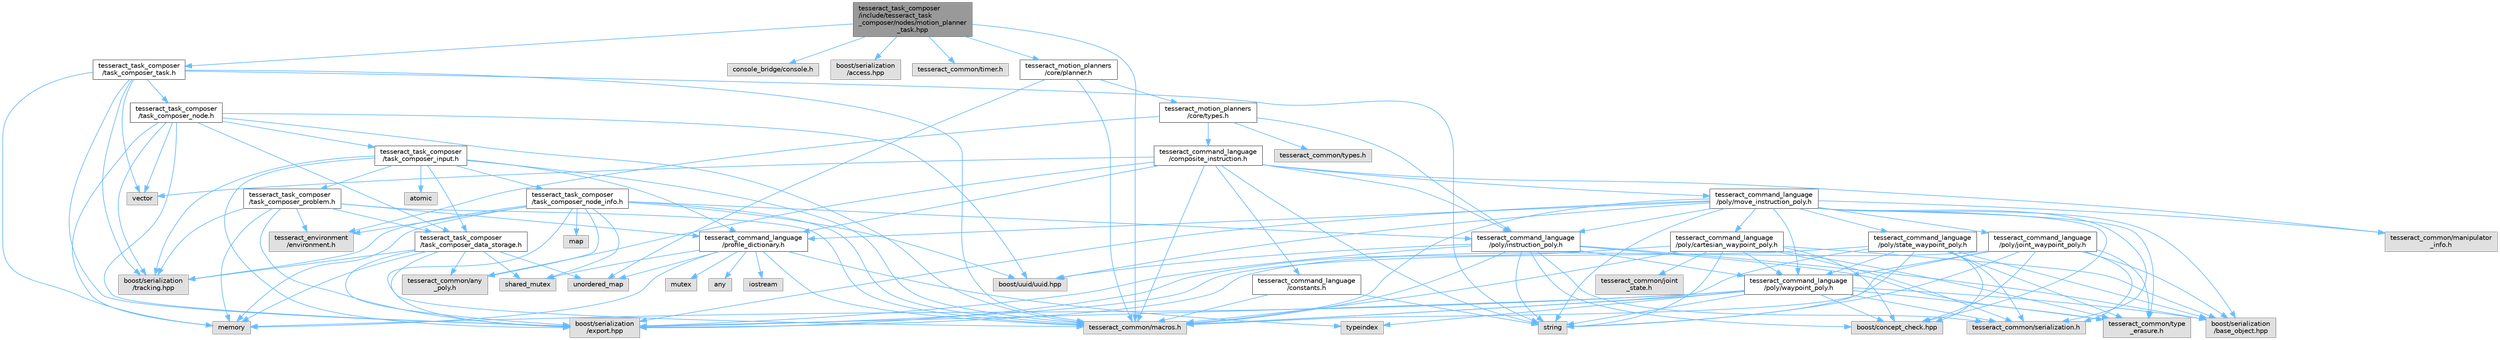 digraph "tesseract_task_composer/include/tesseract_task_composer/nodes/motion_planner_task.hpp"
{
 // LATEX_PDF_SIZE
  bgcolor="transparent";
  edge [fontname=Helvetica,fontsize=10,labelfontname=Helvetica,labelfontsize=10];
  node [fontname=Helvetica,fontsize=10,shape=box,height=0.2,width=0.4];
  Node1 [label="tesseract_task_composer\l/include/tesseract_task\l_composer/nodes/motion_planner\l_task.hpp",height=0.2,width=0.4,color="gray40", fillcolor="grey60", style="filled", fontcolor="black",tooltip=" "];
  Node1 -> Node2 [color="steelblue1",style="solid"];
  Node2 [label="tesseract_common/macros.h",height=0.2,width=0.4,color="grey60", fillcolor="#E0E0E0", style="filled",tooltip=" "];
  Node1 -> Node3 [color="steelblue1",style="solid"];
  Node3 [label="console_bridge/console.h",height=0.2,width=0.4,color="grey60", fillcolor="#E0E0E0", style="filled",tooltip=" "];
  Node1 -> Node4 [color="steelblue1",style="solid"];
  Node4 [label="boost/serialization\l/access.hpp",height=0.2,width=0.4,color="grey60", fillcolor="#E0E0E0", style="filled",tooltip=" "];
  Node1 -> Node5 [color="steelblue1",style="solid"];
  Node5 [label="tesseract_common/timer.h",height=0.2,width=0.4,color="grey60", fillcolor="#E0E0E0", style="filled",tooltip=" "];
  Node1 -> Node6 [color="steelblue1",style="solid"];
  Node6 [label="tesseract_task_composer\l/task_composer_task.h",height=0.2,width=0.4,color="grey40", fillcolor="white", style="filled",URL="$da/d71/task__composer__task_8h.html",tooltip="A task in the pipeline."];
  Node6 -> Node2 [color="steelblue1",style="solid"];
  Node6 -> Node7 [color="steelblue1",style="solid"];
  Node7 [label="string",height=0.2,width=0.4,color="grey60", fillcolor="#E0E0E0", style="filled",tooltip=" "];
  Node6 -> Node8 [color="steelblue1",style="solid"];
  Node8 [label="vector",height=0.2,width=0.4,color="grey60", fillcolor="#E0E0E0", style="filled",tooltip=" "];
  Node6 -> Node9 [color="steelblue1",style="solid"];
  Node9 [label="memory",height=0.2,width=0.4,color="grey60", fillcolor="#E0E0E0", style="filled",tooltip=" "];
  Node6 -> Node10 [color="steelblue1",style="solid"];
  Node10 [label="tesseract_task_composer\l/task_composer_node.h",height=0.2,width=0.4,color="grey40", fillcolor="white", style="filled",URL="$da/dbe/task__composer__node_8h.html",tooltip="A node in the pipeline."];
  Node10 -> Node2 [color="steelblue1",style="solid"];
  Node10 -> Node9 [color="steelblue1",style="solid"];
  Node10 -> Node8 [color="steelblue1",style="solid"];
  Node10 -> Node11 [color="steelblue1",style="solid"];
  Node11 [label="boost/uuid/uuid.hpp",height=0.2,width=0.4,color="grey60", fillcolor="#E0E0E0", style="filled",tooltip=" "];
  Node10 -> Node12 [color="steelblue1",style="solid"];
  Node12 [label="tesseract_task_composer\l/task_composer_input.h",height=0.2,width=0.4,color="grey40", fillcolor="white", style="filled",URL="$db/ddf/task__composer__input_8h.html",tooltip="The input data structure to the pipeline."];
  Node12 -> Node2 [color="steelblue1",style="solid"];
  Node12 -> Node13 [color="steelblue1",style="solid"];
  Node13 [label="atomic",height=0.2,width=0.4,color="grey60", fillcolor="#E0E0E0", style="filled",tooltip=" "];
  Node12 -> Node14 [color="steelblue1",style="solid"];
  Node14 [label="tesseract_command_language\l/profile_dictionary.h",height=0.2,width=0.4,color="grey40", fillcolor="white", style="filled",URL="$dd/dd6/profile__dictionary_8h.html",tooltip="This is a profile dictionary for storing all profiles."];
  Node14 -> Node2 [color="steelblue1",style="solid"];
  Node14 -> Node15 [color="steelblue1",style="solid"];
  Node15 [label="any",height=0.2,width=0.4,color="grey60", fillcolor="#E0E0E0", style="filled",tooltip=" "];
  Node14 -> Node16 [color="steelblue1",style="solid"];
  Node16 [label="iostream",height=0.2,width=0.4,color="grey60", fillcolor="#E0E0E0", style="filled",tooltip=" "];
  Node14 -> Node17 [color="steelblue1",style="solid"];
  Node17 [label="typeindex",height=0.2,width=0.4,color="grey60", fillcolor="#E0E0E0", style="filled",tooltip=" "];
  Node14 -> Node18 [color="steelblue1",style="solid"];
  Node18 [label="unordered_map",height=0.2,width=0.4,color="grey60", fillcolor="#E0E0E0", style="filled",tooltip=" "];
  Node14 -> Node9 [color="steelblue1",style="solid"];
  Node14 -> Node19 [color="steelblue1",style="solid"];
  Node19 [label="mutex",height=0.2,width=0.4,color="grey60", fillcolor="#E0E0E0", style="filled",tooltip=" "];
  Node14 -> Node20 [color="steelblue1",style="solid"];
  Node20 [label="shared_mutex",height=0.2,width=0.4,color="grey60", fillcolor="#E0E0E0", style="filled",tooltip=" "];
  Node12 -> Node21 [color="steelblue1",style="solid"];
  Node21 [label="tesseract_task_composer\l/task_composer_data_storage.h",height=0.2,width=0.4,color="grey40", fillcolor="white", style="filled",URL="$dc/dc5/task__composer__data__storage_8h.html",tooltip="Data storage used when executing the pipeline."];
  Node21 -> Node2 [color="steelblue1",style="solid"];
  Node21 -> Node9 [color="steelblue1",style="solid"];
  Node21 -> Node18 [color="steelblue1",style="solid"];
  Node21 -> Node20 [color="steelblue1",style="solid"];
  Node21 -> Node22 [color="steelblue1",style="solid"];
  Node22 [label="tesseract_common/any\l_poly.h",height=0.2,width=0.4,color="grey60", fillcolor="#E0E0E0", style="filled",tooltip=" "];
  Node21 -> Node23 [color="steelblue1",style="solid"];
  Node23 [label="boost/serialization\l/export.hpp",height=0.2,width=0.4,color="grey60", fillcolor="#E0E0E0", style="filled",tooltip=" "];
  Node21 -> Node24 [color="steelblue1",style="solid"];
  Node24 [label="boost/serialization\l/tracking.hpp",height=0.2,width=0.4,color="grey60", fillcolor="#E0E0E0", style="filled",tooltip=" "];
  Node12 -> Node25 [color="steelblue1",style="solid"];
  Node25 [label="tesseract_task_composer\l/task_composer_node_info.h",height=0.2,width=0.4,color="grey40", fillcolor="white", style="filled",URL="$d7/d2c/task__composer__node__info_8h.html",tooltip="Task composer node info."];
  Node25 -> Node2 [color="steelblue1",style="solid"];
  Node25 -> Node9 [color="steelblue1",style="solid"];
  Node25 -> Node20 [color="steelblue1",style="solid"];
  Node25 -> Node26 [color="steelblue1",style="solid"];
  Node26 [label="map",height=0.2,width=0.4,color="grey60", fillcolor="#E0E0E0", style="filled",tooltip=" "];
  Node25 -> Node11 [color="steelblue1",style="solid"];
  Node25 -> Node27 [color="steelblue1",style="solid"];
  Node27 [label="tesseract_environment\l/environment.h",height=0.2,width=0.4,color="grey60", fillcolor="#E0E0E0", style="filled",tooltip=" "];
  Node25 -> Node28 [color="steelblue1",style="solid"];
  Node28 [label="tesseract_command_language\l/poly/instruction_poly.h",height=0.2,width=0.4,color="grey40", fillcolor="white", style="filled",URL="$d1/db1/instruction__poly_8h.html",tooltip=" "];
  Node28 -> Node2 [color="steelblue1",style="solid"];
  Node28 -> Node7 [color="steelblue1",style="solid"];
  Node28 -> Node29 [color="steelblue1",style="solid"];
  Node29 [label="boost/serialization\l/base_object.hpp",height=0.2,width=0.4,color="grey60", fillcolor="#E0E0E0", style="filled",tooltip=" "];
  Node28 -> Node23 [color="steelblue1",style="solid"];
  Node28 -> Node30 [color="steelblue1",style="solid"];
  Node30 [label="boost/concept_check.hpp",height=0.2,width=0.4,color="grey60", fillcolor="#E0E0E0", style="filled",tooltip=" "];
  Node28 -> Node11 [color="steelblue1",style="solid"];
  Node28 -> Node31 [color="steelblue1",style="solid"];
  Node31 [label="tesseract_command_language\l/poly/waypoint_poly.h",height=0.2,width=0.4,color="grey40", fillcolor="white", style="filled",URL="$d3/dc4/waypoint__poly_8h.html",tooltip=" "];
  Node31 -> Node2 [color="steelblue1",style="solid"];
  Node31 -> Node9 [color="steelblue1",style="solid"];
  Node31 -> Node7 [color="steelblue1",style="solid"];
  Node31 -> Node17 [color="steelblue1",style="solid"];
  Node31 -> Node29 [color="steelblue1",style="solid"];
  Node31 -> Node23 [color="steelblue1",style="solid"];
  Node31 -> Node30 [color="steelblue1",style="solid"];
  Node31 -> Node32 [color="steelblue1",style="solid"];
  Node32 [label="tesseract_common/serialization.h",height=0.2,width=0.4,color="grey60", fillcolor="#E0E0E0", style="filled",tooltip=" "];
  Node31 -> Node33 [color="steelblue1",style="solid"];
  Node33 [label="tesseract_common/type\l_erasure.h",height=0.2,width=0.4,color="grey60", fillcolor="#E0E0E0", style="filled",tooltip=" "];
  Node28 -> Node32 [color="steelblue1",style="solid"];
  Node28 -> Node33 [color="steelblue1",style="solid"];
  Node25 -> Node22 [color="steelblue1",style="solid"];
  Node25 -> Node23 [color="steelblue1",style="solid"];
  Node25 -> Node24 [color="steelblue1",style="solid"];
  Node12 -> Node34 [color="steelblue1",style="solid"];
  Node34 [label="tesseract_task_composer\l/task_composer_problem.h",height=0.2,width=0.4,color="grey40", fillcolor="white", style="filled",URL="$d7/d6d/task__composer__problem_8h.html",tooltip="A task composer server problem."];
  Node34 -> Node2 [color="steelblue1",style="solid"];
  Node34 -> Node9 [color="steelblue1",style="solid"];
  Node34 -> Node27 [color="steelblue1",style="solid"];
  Node34 -> Node14 [color="steelblue1",style="solid"];
  Node34 -> Node21 [color="steelblue1",style="solid"];
  Node34 -> Node23 [color="steelblue1",style="solid"];
  Node34 -> Node24 [color="steelblue1",style="solid"];
  Node12 -> Node23 [color="steelblue1",style="solid"];
  Node12 -> Node24 [color="steelblue1",style="solid"];
  Node10 -> Node21 [color="steelblue1",style="solid"];
  Node10 -> Node23 [color="steelblue1",style="solid"];
  Node10 -> Node24 [color="steelblue1",style="solid"];
  Node6 -> Node23 [color="steelblue1",style="solid"];
  Node6 -> Node24 [color="steelblue1",style="solid"];
  Node1 -> Node35 [color="steelblue1",style="solid"];
  Node35 [label="tesseract_motion_planners\l/core/planner.h",height=0.2,width=0.4,color="grey40", fillcolor="white", style="filled",URL="$d7/d8c/planner_8h.html",tooltip="Planner Interface Class."];
  Node35 -> Node2 [color="steelblue1",style="solid"];
  Node35 -> Node18 [color="steelblue1",style="solid"];
  Node35 -> Node36 [color="steelblue1",style="solid"];
  Node36 [label="tesseract_motion_planners\l/core/types.h",height=0.2,width=0.4,color="grey40", fillcolor="white", style="filled",URL="$d1/d6d/tesseract__motion__planners_2core_2include_2tesseract__motion__planners_2core_2types_8h.html",tooltip=" "];
  Node36 -> Node27 [color="steelblue1",style="solid"];
  Node36 -> Node37 [color="steelblue1",style="solid"];
  Node37 [label="tesseract_common/types.h",height=0.2,width=0.4,color="grey60", fillcolor="#E0E0E0", style="filled",tooltip=" "];
  Node36 -> Node28 [color="steelblue1",style="solid"];
  Node36 -> Node38 [color="steelblue1",style="solid"];
  Node38 [label="tesseract_command_language\l/composite_instruction.h",height=0.2,width=0.4,color="grey40", fillcolor="white", style="filled",URL="$d5/df7/composite__instruction_8h.html",tooltip=" "];
  Node38 -> Node2 [color="steelblue1",style="solid"];
  Node38 -> Node8 [color="steelblue1",style="solid"];
  Node38 -> Node7 [color="steelblue1",style="solid"];
  Node38 -> Node28 [color="steelblue1",style="solid"];
  Node38 -> Node39 [color="steelblue1",style="solid"];
  Node39 [label="tesseract_command_language\l/poly/move_instruction_poly.h",height=0.2,width=0.4,color="grey40", fillcolor="white", style="filled",URL="$dc/df1/move__instruction__poly_8h.html",tooltip="The move instruction interface."];
  Node39 -> Node2 [color="steelblue1",style="solid"];
  Node39 -> Node7 [color="steelblue1",style="solid"];
  Node39 -> Node29 [color="steelblue1",style="solid"];
  Node39 -> Node23 [color="steelblue1",style="solid"];
  Node39 -> Node30 [color="steelblue1",style="solid"];
  Node39 -> Node11 [color="steelblue1",style="solid"];
  Node39 -> Node28 [color="steelblue1",style="solid"];
  Node39 -> Node40 [color="steelblue1",style="solid"];
  Node40 [label="tesseract_command_language\l/poly/cartesian_waypoint_poly.h",height=0.2,width=0.4,color="grey40", fillcolor="white", style="filled",URL="$d7/df9/cartesian__waypoint__poly_8h.html",tooltip="The cartesian waypoint interface."];
  Node40 -> Node2 [color="steelblue1",style="solid"];
  Node40 -> Node7 [color="steelblue1",style="solid"];
  Node40 -> Node29 [color="steelblue1",style="solid"];
  Node40 -> Node23 [color="steelblue1",style="solid"];
  Node40 -> Node30 [color="steelblue1",style="solid"];
  Node40 -> Node31 [color="steelblue1",style="solid"];
  Node40 -> Node41 [color="steelblue1",style="solid"];
  Node41 [label="tesseract_common/joint\l_state.h",height=0.2,width=0.4,color="grey60", fillcolor="#E0E0E0", style="filled",tooltip=" "];
  Node40 -> Node32 [color="steelblue1",style="solid"];
  Node40 -> Node33 [color="steelblue1",style="solid"];
  Node39 -> Node42 [color="steelblue1",style="solid"];
  Node42 [label="tesseract_command_language\l/poly/joint_waypoint_poly.h",height=0.2,width=0.4,color="grey40", fillcolor="white", style="filled",URL="$d1/d66/joint__waypoint__poly_8h.html",tooltip="The joint waypoint interface."];
  Node42 -> Node2 [color="steelblue1",style="solid"];
  Node42 -> Node7 [color="steelblue1",style="solid"];
  Node42 -> Node29 [color="steelblue1",style="solid"];
  Node42 -> Node23 [color="steelblue1",style="solid"];
  Node42 -> Node30 [color="steelblue1",style="solid"];
  Node42 -> Node31 [color="steelblue1",style="solid"];
  Node42 -> Node32 [color="steelblue1",style="solid"];
  Node42 -> Node33 [color="steelblue1",style="solid"];
  Node39 -> Node43 [color="steelblue1",style="solid"];
  Node43 [label="tesseract_command_language\l/poly/state_waypoint_poly.h",height=0.2,width=0.4,color="grey40", fillcolor="white", style="filled",URL="$d7/d22/state__waypoint__poly_8h.html",tooltip="The state waypoint interface."];
  Node43 -> Node2 [color="steelblue1",style="solid"];
  Node43 -> Node7 [color="steelblue1",style="solid"];
  Node43 -> Node29 [color="steelblue1",style="solid"];
  Node43 -> Node23 [color="steelblue1",style="solid"];
  Node43 -> Node30 [color="steelblue1",style="solid"];
  Node43 -> Node31 [color="steelblue1",style="solid"];
  Node43 -> Node32 [color="steelblue1",style="solid"];
  Node43 -> Node33 [color="steelblue1",style="solid"];
  Node39 -> Node31 [color="steelblue1",style="solid"];
  Node39 -> Node14 [color="steelblue1",style="solid"];
  Node39 -> Node44 [color="steelblue1",style="solid"];
  Node44 [label="tesseract_common/manipulator\l_info.h",height=0.2,width=0.4,color="grey60", fillcolor="#E0E0E0", style="filled",tooltip=" "];
  Node39 -> Node32 [color="steelblue1",style="solid"];
  Node39 -> Node33 [color="steelblue1",style="solid"];
  Node38 -> Node45 [color="steelblue1",style="solid"];
  Node45 [label="tesseract_command_language\l/constants.h",height=0.2,width=0.4,color="grey40", fillcolor="white", style="filled",URL="$d2/d6f/constants_8h.html",tooltip="Containst Tesseract Command Language constants."];
  Node45 -> Node2 [color="steelblue1",style="solid"];
  Node45 -> Node7 [color="steelblue1",style="solid"];
  Node38 -> Node14 [color="steelblue1",style="solid"];
  Node38 -> Node44 [color="steelblue1",style="solid"];
  Node38 -> Node22 [color="steelblue1",style="solid"];
}
